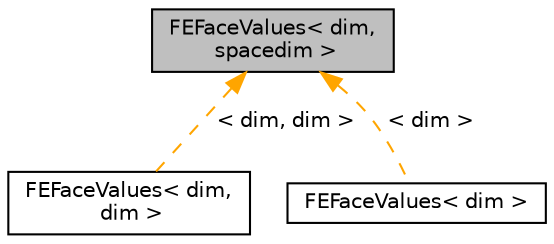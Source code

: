 digraph "FEFaceValues&lt; dim, spacedim &gt;"
{
 // LATEX_PDF_SIZE
  edge [fontname="Helvetica",fontsize="10",labelfontname="Helvetica",labelfontsize="10"];
  node [fontname="Helvetica",fontsize="10",shape=record];
  Node1 [label="FEFaceValues\< dim,\l spacedim \>",height=0.2,width=0.4,color="black", fillcolor="grey75", style="filled", fontcolor="black",tooltip=" "];
  Node1 -> Node2 [dir="back",color="orange",fontsize="10",style="dashed",label=" \< dim, dim \>" ,fontname="Helvetica"];
  Node2 [label="FEFaceValues\< dim,\l dim \>",height=0.2,width=0.4,color="black", fillcolor="white", style="filled",URL="$classFEFaceValues.html",tooltip=" "];
  Node1 -> Node3 [dir="back",color="orange",fontsize="10",style="dashed",label=" \< dim \>" ,fontname="Helvetica"];
  Node3 [label="FEFaceValues\< dim \>",height=0.2,width=0.4,color="black", fillcolor="white", style="filled",URL="$classFEFaceValues.html",tooltip=" "];
}
